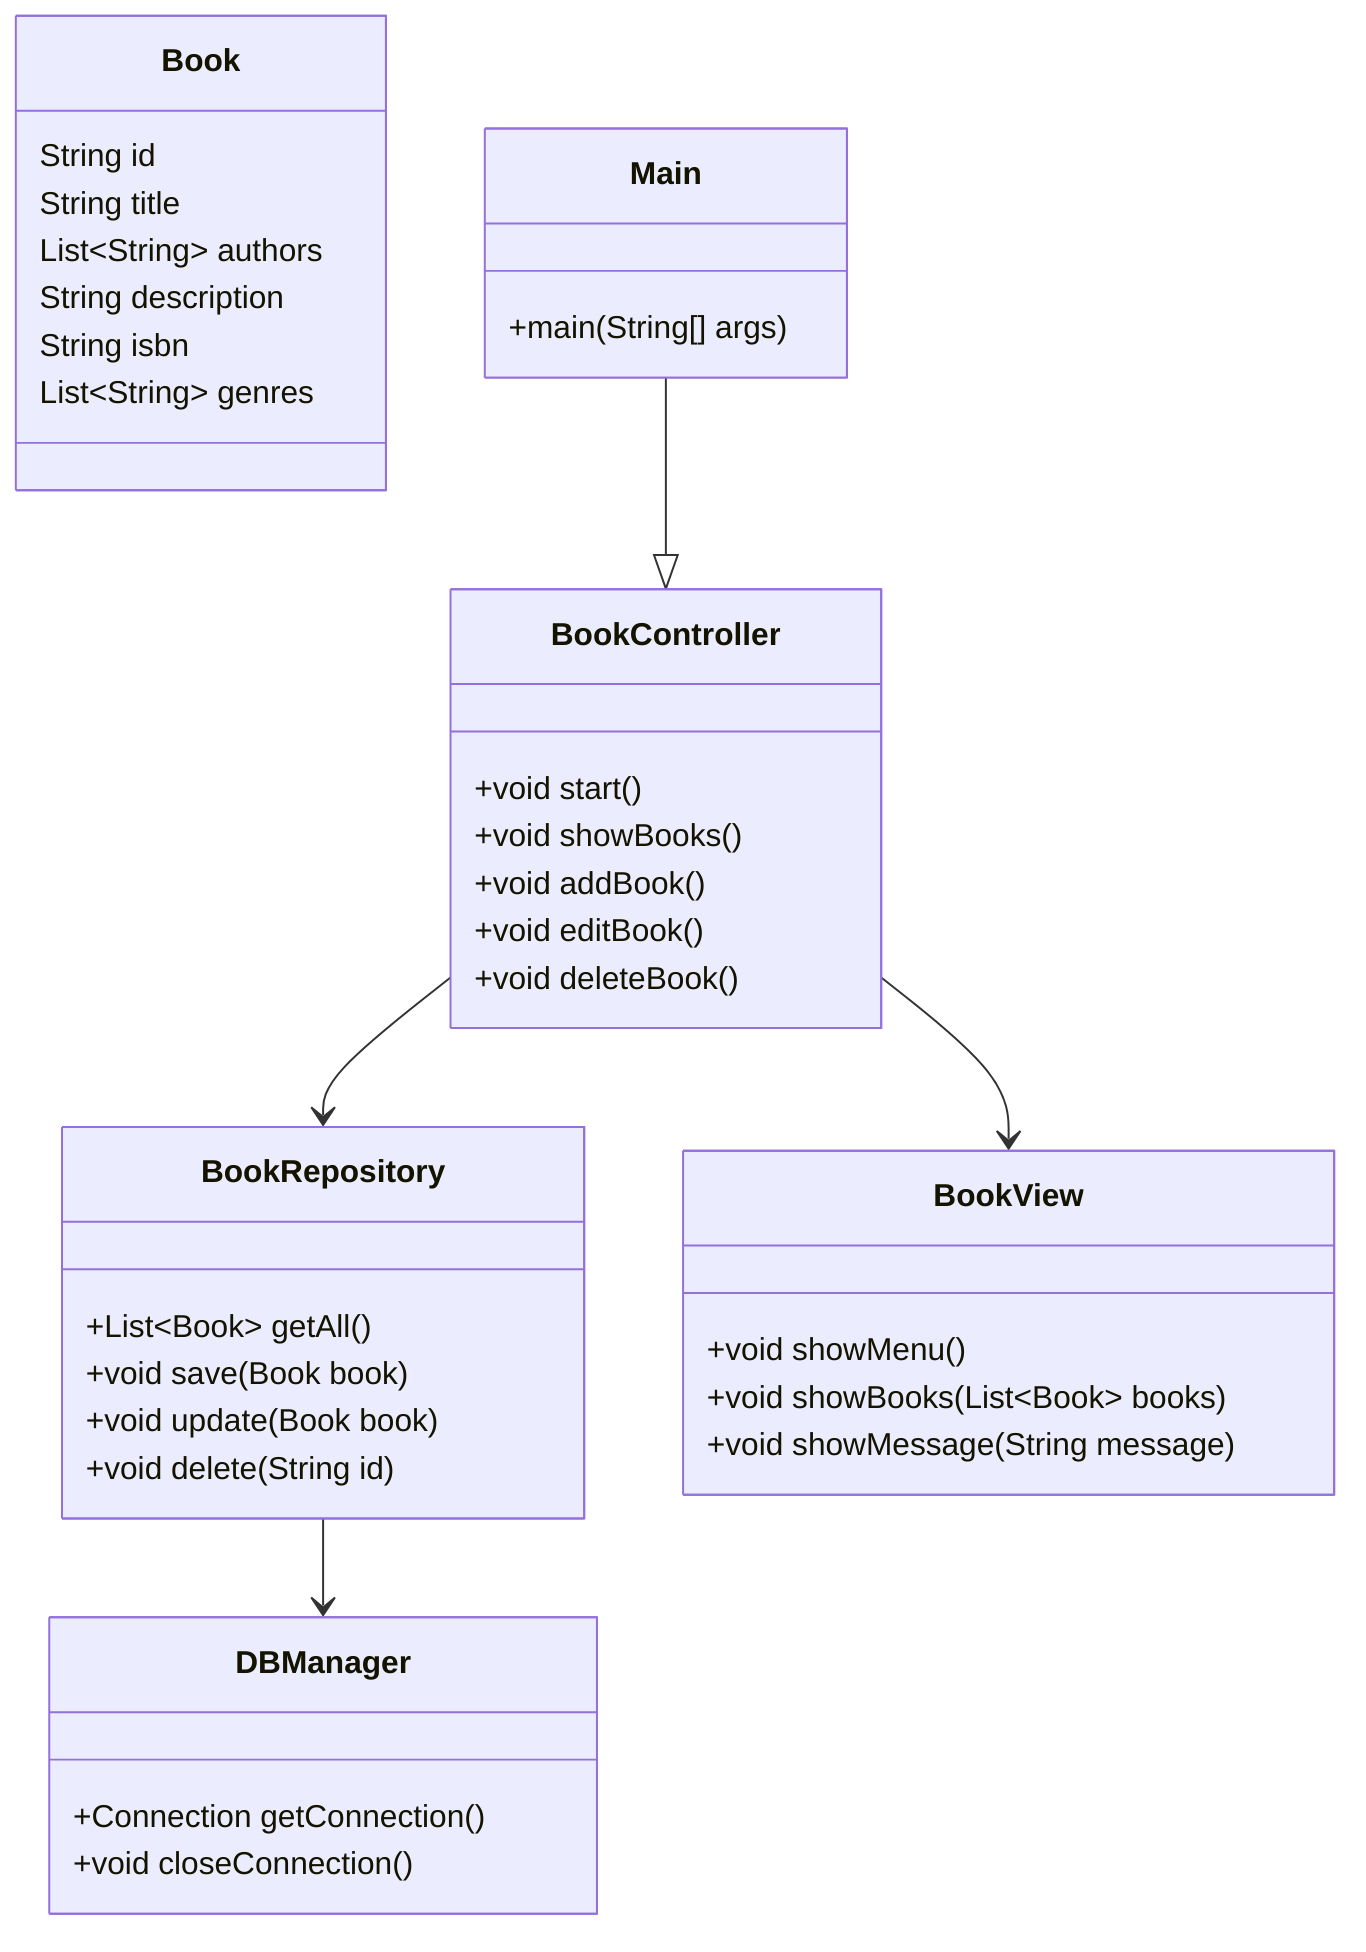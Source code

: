 classDiagram
    class Book {
        String id
        String title
        List~String~ authors
        String description
        String isbn
        List~String~ genres
    }

    class BookRepository {
        +List~Book~ getAll()
        +void save(Book book)
        +void update(Book book)
        +void delete(String id)
    }

    class DBManager {
        +Connection getConnection()
        +void closeConnection()
    }

    class BookController {
        +void start()
        +void showBooks()
        +void addBook()
        +void editBook()
        +void deleteBook()
    }

    class BookView {
        +void showMenu()
        +void showBooks(List~Book~ books)
        +void showMessage(String message)
    }

    class Main {
        +main(String[] args)
    }

    BookRepository --> DBManager
    BookController --> BookRepository
    BookController --> BookView
    Main --|> BookController